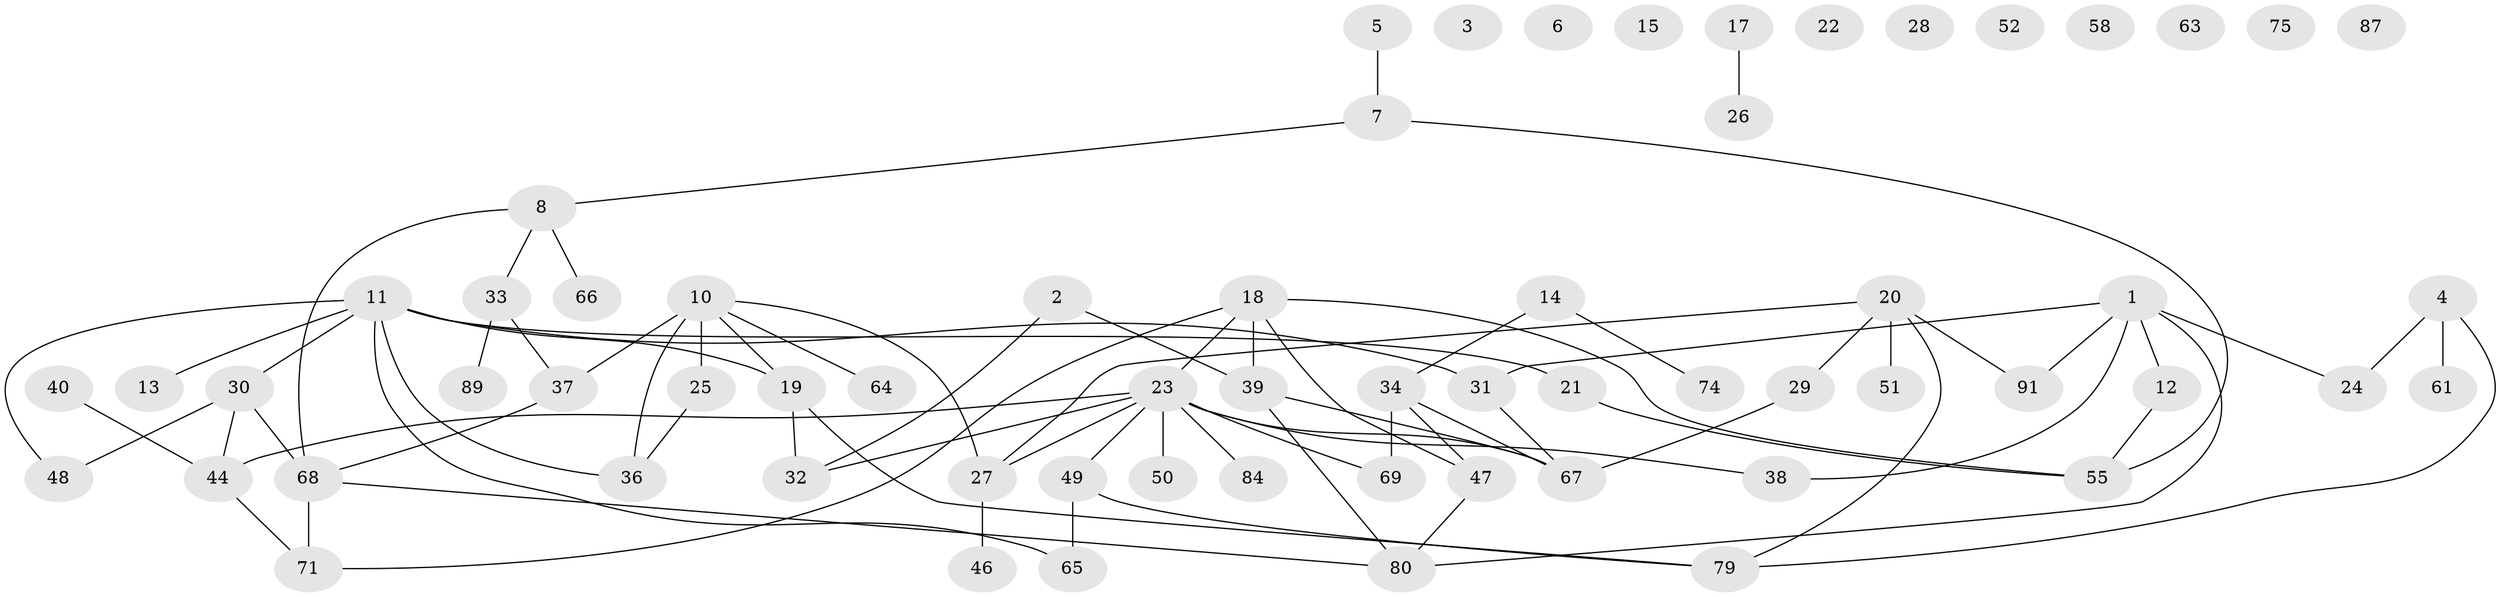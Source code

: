 // Generated by graph-tools (version 1.1) at 2025/23/03/03/25 07:23:25]
// undirected, 64 vertices, 79 edges
graph export_dot {
graph [start="1"]
  node [color=gray90,style=filled];
  1 [super="+16"];
  2;
  3;
  4 [super="+9"];
  5;
  6;
  7;
  8 [super="+60"];
  10 [super="+54"];
  11 [super="+41"];
  12;
  13 [super="+85"];
  14;
  15 [super="+42"];
  17;
  18 [super="+73"];
  19 [super="+57"];
  20 [super="+45"];
  21 [super="+82"];
  22;
  23 [super="+62"];
  24;
  25;
  26;
  27;
  28;
  29;
  30 [super="+92"];
  31 [super="+53"];
  32 [super="+35"];
  33 [super="+77"];
  34 [super="+59"];
  36 [super="+70"];
  37 [super="+83"];
  38 [super="+43"];
  39 [super="+72"];
  40;
  44 [super="+76"];
  46;
  47;
  48;
  49 [super="+90"];
  50;
  51;
  52;
  55 [super="+56"];
  58;
  61;
  63;
  64;
  65;
  66;
  67 [super="+88"];
  68 [super="+78"];
  69;
  71;
  74 [super="+86"];
  75;
  79;
  80 [super="+81"];
  84;
  87;
  89;
  91;
  1 -- 24;
  1 -- 91;
  1 -- 31;
  1 -- 38;
  1 -- 80;
  1 -- 12;
  2 -- 39;
  2 -- 32;
  4 -- 61;
  4 -- 24;
  4 -- 79;
  5 -- 7;
  7 -- 8;
  7 -- 55;
  8 -- 66;
  8 -- 68;
  8 -- 33;
  10 -- 19;
  10 -- 25;
  10 -- 27;
  10 -- 37 [weight=2];
  10 -- 64;
  10 -- 36;
  11 -- 13 [weight=2];
  11 -- 30;
  11 -- 31;
  11 -- 48;
  11 -- 65;
  11 -- 36;
  11 -- 21;
  11 -- 19;
  12 -- 55;
  14 -- 34;
  14 -- 74;
  17 -- 26;
  18 -- 23;
  18 -- 39;
  18 -- 71;
  18 -- 47;
  18 -- 55;
  19 -- 79;
  19 -- 32;
  20 -- 51;
  20 -- 79;
  20 -- 91;
  20 -- 27;
  20 -- 29;
  21 -- 55;
  23 -- 27;
  23 -- 44;
  23 -- 50;
  23 -- 67;
  23 -- 84;
  23 -- 32;
  23 -- 49;
  23 -- 69;
  23 -- 38;
  25 -- 36;
  27 -- 46;
  29 -- 67;
  30 -- 48;
  30 -- 68;
  30 -- 44;
  31 -- 67;
  33 -- 89;
  33 -- 37;
  34 -- 47;
  34 -- 69;
  34 -- 67;
  37 -- 68;
  39 -- 80;
  39 -- 67;
  40 -- 44;
  44 -- 71;
  47 -- 80;
  49 -- 79;
  49 -- 65;
  68 -- 80;
  68 -- 71;
}
